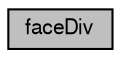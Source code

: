 digraph G
{
  bgcolor="transparent";
  edge [fontname="FreeSans",fontsize="10",labelfontname="FreeSans",labelfontsize="10"];
  node [fontname="FreeSans",fontsize="10",shape=record];
  rankdir=LR;
  Node1 [label="faceDiv",height=0.2,width=0.4,color="black", fillcolor="grey75", style="filled" fontcolor="black"];
}
